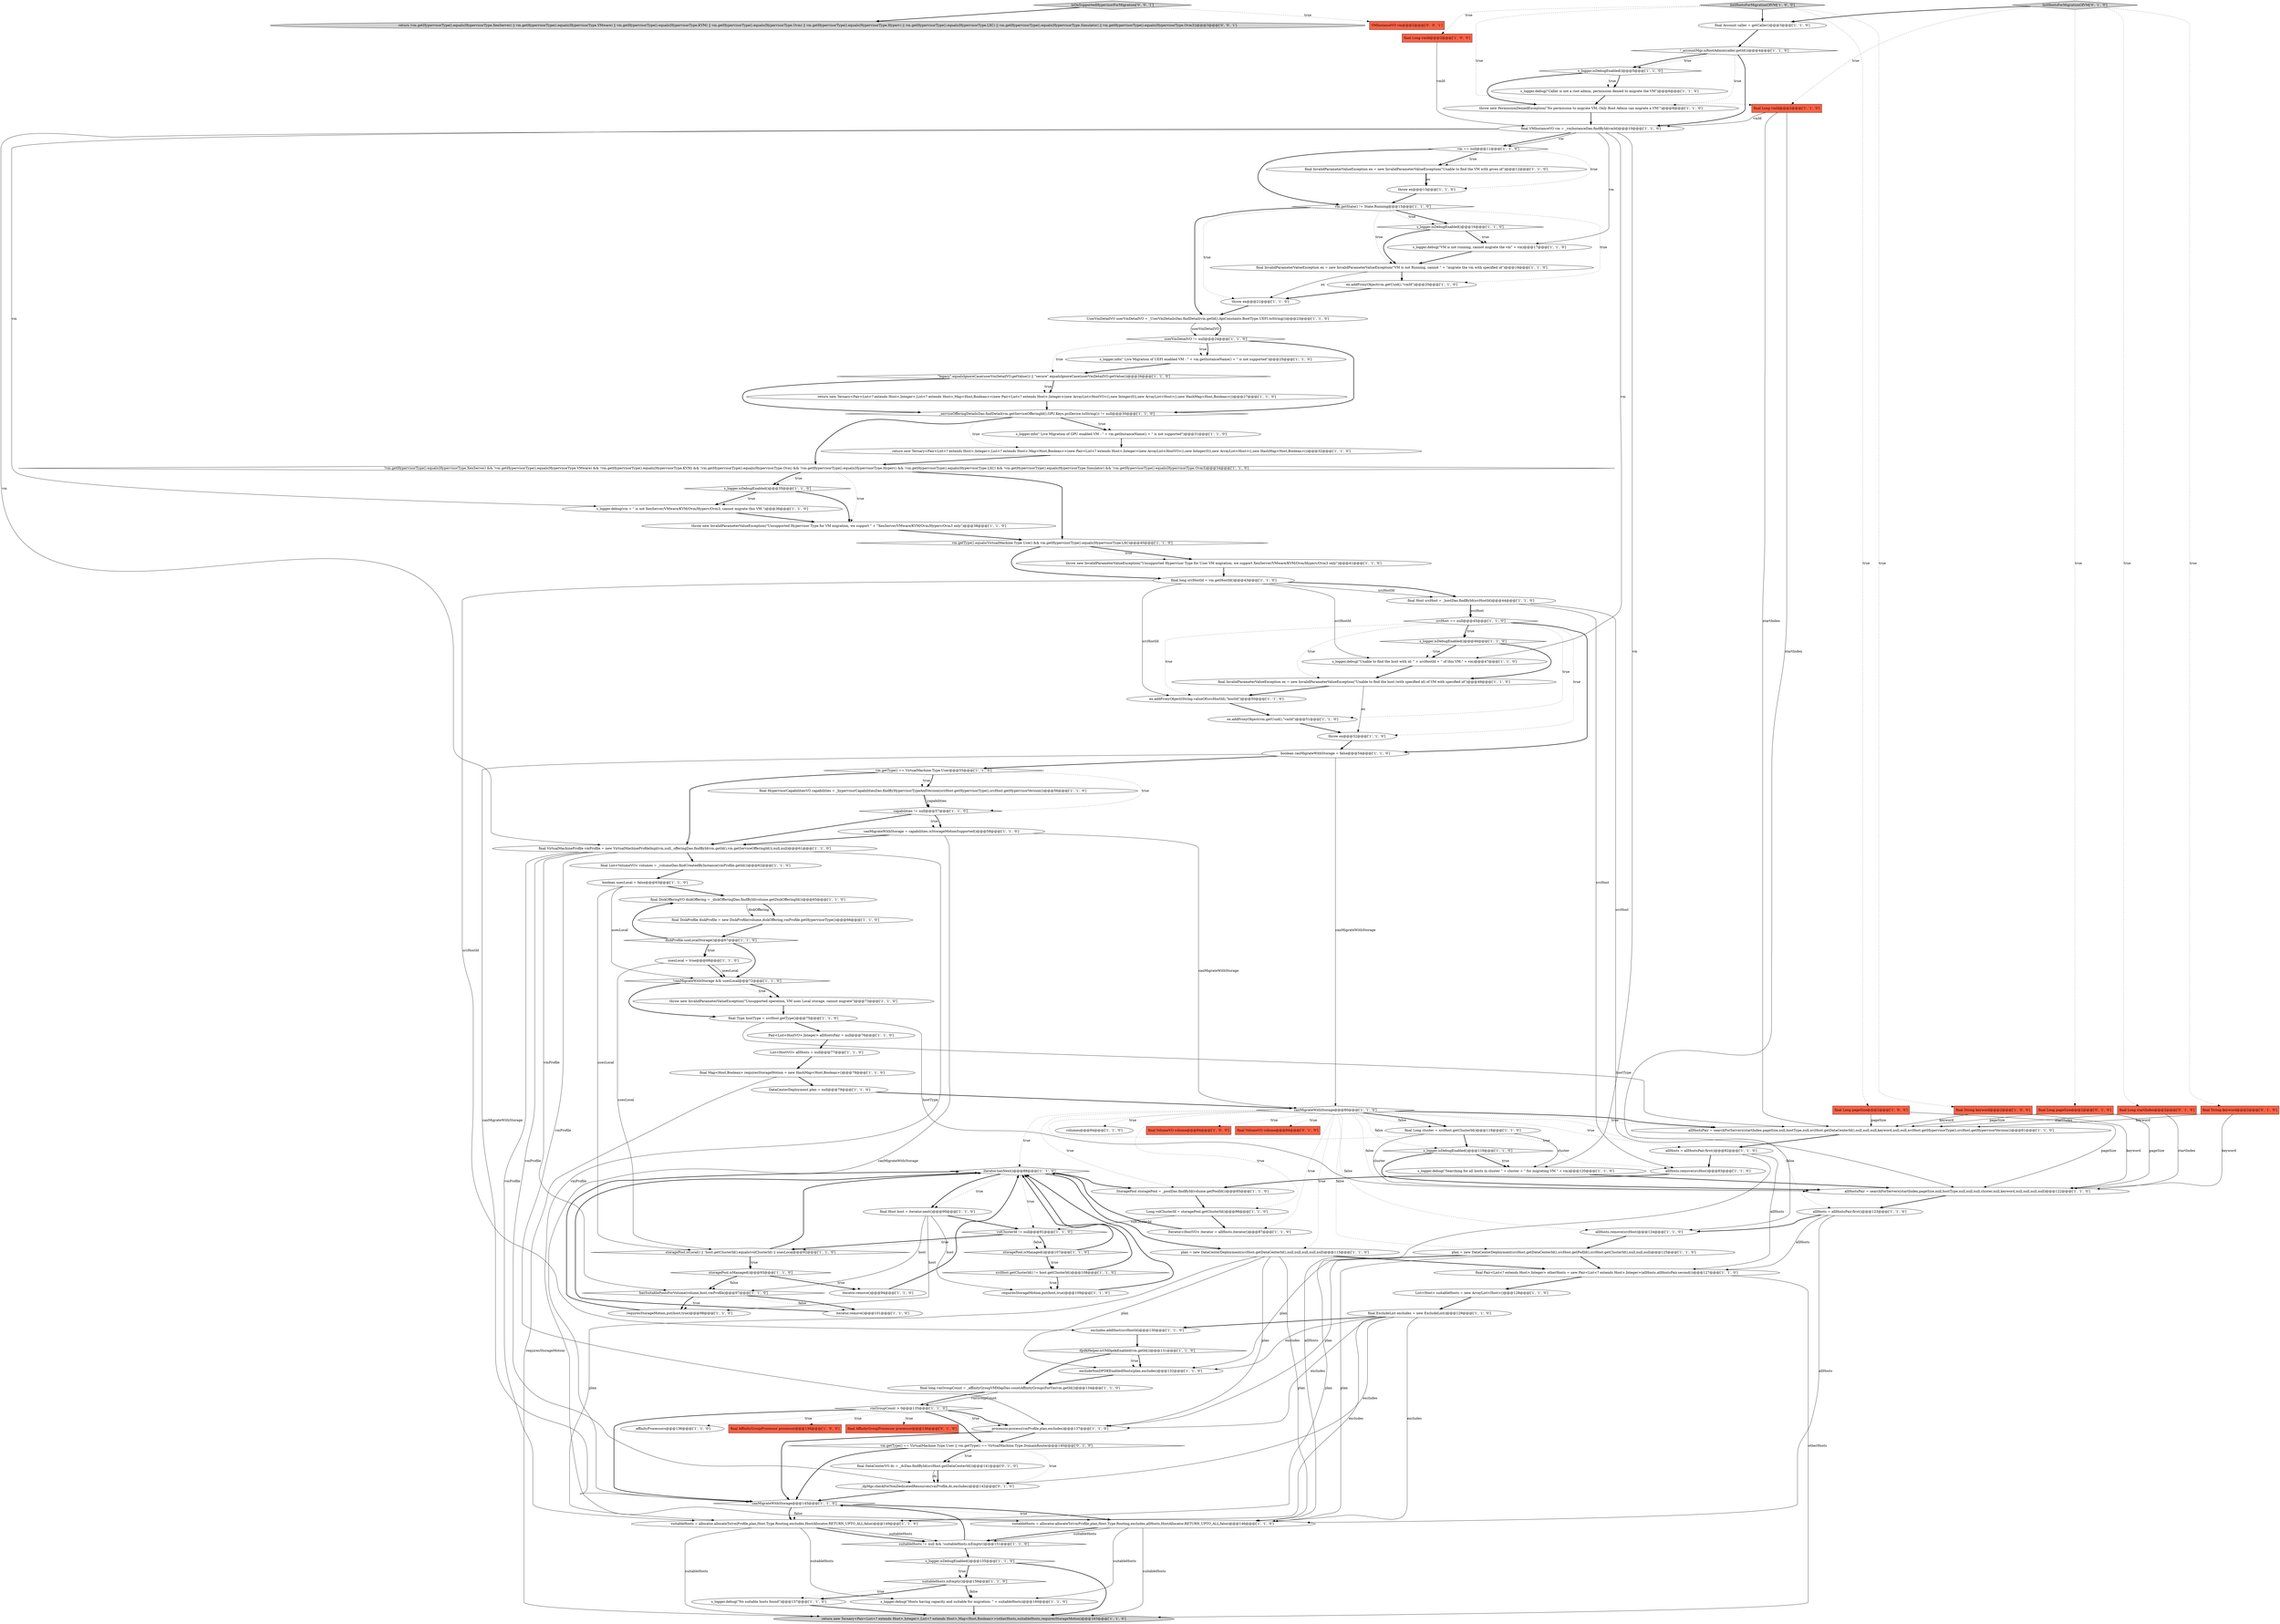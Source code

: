 digraph {
122 [style = filled, label = "return (vm.getHypervisorType().equals(HypervisorType.XenServer) || vm.getHypervisorType().equals(HypervisorType.VMware) || vm.getHypervisorType().equals(HypervisorType.KVM) || vm.getHypervisorType().equals(HypervisorType.Ovm) || vm.getHypervisorType().equals(HypervisorType.Hyperv) || vm.getHypervisorType().equals(HypervisorType.LXC) || vm.getHypervisorType().equals(HypervisorType.Simulator) || vm.getHypervisorType().equals(HypervisorType.Ovm3))@@@3@@@['0', '0', '1']", fillcolor = lightgray, shape = ellipse image = "AAA0AAABBB3BBB"];
89 [style = filled, label = "ex.addProxyObject(vm.getUuid(),\"vmId\")@@@51@@@['1', '1', '0']", fillcolor = white, shape = ellipse image = "AAA0AAABBB1BBB"];
103 [style = filled, label = "DataCenterDeployment plan = null@@@79@@@['1', '1', '0']", fillcolor = white, shape = ellipse image = "AAA0AAABBB1BBB"];
120 [style = filled, label = "VMInstanceVO vm@@@2@@@['0', '0', '1']", fillcolor = tomato, shape = box image = "AAA0AAABBB3BBB"];
18 [style = filled, label = "return new Ternary<Pair<List<? extends Host>,Integer>,List<? extends Host>,Map<Host,Boolean>>(new Pair<List<? extends Host>,Integer>(new ArrayList<HostVO>(),new Integer(0)),new ArrayList<Host>(),new HashMap<Host,Boolean>())@@@27@@@['1', '1', '0']", fillcolor = white, shape = ellipse image = "AAA0AAABBB1BBB"];
64 [style = filled, label = "allHosts.remove(srcHost)@@@124@@@['1', '1', '0']", fillcolor = white, shape = ellipse image = "AAA0AAABBB1BBB"];
1 [style = filled, label = "final Host host = iterator.next()@@@90@@@['1', '1', '0']", fillcolor = white, shape = ellipse image = "AAA0AAABBB1BBB"];
12 [style = filled, label = "final Pair<List<? extends Host>,Integer> otherHosts = new Pair<List<? extends Host>,Integer>(allHosts,allHostsPair.second())@@@127@@@['1', '1', '0']", fillcolor = white, shape = ellipse image = "AAA0AAABBB1BBB"];
110 [style = filled, label = "final List<VolumeVO> volumes = _volumeDao.findCreatedByInstance(vmProfile.getId())@@@62@@@['1', '1', '0']", fillcolor = white, shape = ellipse image = "AAA0AAABBB1BBB"];
97 [style = filled, label = "final VMInstanceVO vm = _vmInstanceDao.findById(vmId)@@@10@@@['1', '1', '0']", fillcolor = white, shape = ellipse image = "AAA0AAABBB1BBB"];
26 [style = filled, label = "vm.getType().equals(VirtualMachine.Type.User) && vm.getHypervisorType().equals(HypervisorType.LXC)@@@40@@@['1', '1', '0']", fillcolor = white, shape = diamond image = "AAA0AAABBB1BBB"];
106 [style = filled, label = "plan = new DataCenterDeployment(srcHost.getDataCenterId(),srcHost.getPodId(),srcHost.getClusterId(),null,null,null)@@@125@@@['1', '1', '0']", fillcolor = white, shape = ellipse image = "AAA0AAABBB1BBB"];
114 [style = filled, label = "final AffinityGroupProcessor processor@@@136@@@['0', '1', '0']", fillcolor = tomato, shape = box image = "AAA0AAABBB2BBB"];
16 [style = filled, label = "allHosts = allHostsPair.first()@@@123@@@['1', '1', '0']", fillcolor = white, shape = ellipse image = "AAA0AAABBB1BBB"];
33 [style = filled, label = "s_logger.isDebugEnabled()@@@5@@@['1', '1', '0']", fillcolor = white, shape = diamond image = "AAA0AAABBB1BBB"];
7 [style = filled, label = "srcHost.getClusterId() != host.getClusterId()@@@108@@@['1', '1', '0']", fillcolor = white, shape = diamond image = "AAA0AAABBB1BBB"];
58 [style = filled, label = "s_logger.debug(\"VM is not running, cannot migrate the vm\" + vm)@@@17@@@['1', '1', '0']", fillcolor = white, shape = ellipse image = "AAA0AAABBB1BBB"];
107 [style = filled, label = "iterator.hasNext()@@@88@@@['1', '1', '0']", fillcolor = white, shape = diamond image = "AAA0AAABBB1BBB"];
113 [style = filled, label = "final String keyword@@@2@@@['0', '1', '0']", fillcolor = tomato, shape = box image = "AAA0AAABBB2BBB"];
99 [style = filled, label = "throw new InvalidParameterValueException(\"Unsupported Hypervisor Type for User VM migration, we support XenServer/VMware/KVM/Ovm/Hyperv/Ovm3 only\")@@@41@@@['1', '1', '0']", fillcolor = white, shape = ellipse image = "AAA0AAABBB1BBB"];
77 [style = filled, label = "UserVmDetailVO userVmDetailVO = _UserVmDetailsDao.findDetail(vm.getId(),ApiConstants.BootType.UEFI.toString())@@@23@@@['1', '1', '0']", fillcolor = white, shape = ellipse image = "AAA0AAABBB1BBB"];
49 [style = filled, label = "s_logger.debug(\"Caller is not a root admin, permission denied to migrate the VM\")@@@6@@@['1', '1', '0']", fillcolor = white, shape = ellipse image = "AAA0AAABBB1BBB"];
84 [style = filled, label = "!canMigrateWithStorage && usesLocal@@@72@@@['1', '1', '0']", fillcolor = white, shape = diamond image = "AAA0AAABBB1BBB"];
5 [style = filled, label = "boolean canMigrateWithStorage = false@@@54@@@['1', '1', '0']", fillcolor = white, shape = ellipse image = "AAA0AAABBB1BBB"];
34 [style = filled, label = "final Account caller = getCaller()@@@3@@@['1', '1', '0']", fillcolor = white, shape = ellipse image = "AAA0AAABBB1BBB"];
75 [style = filled, label = "final ExcludeList excludes = new ExcludeList()@@@129@@@['1', '1', '0']", fillcolor = white, shape = ellipse image = "AAA0AAABBB1BBB"];
9 [style = filled, label = "final String keyword@@@2@@@['1', '0', '0']", fillcolor = tomato, shape = box image = "AAA0AAABBB1BBB"];
28 [style = filled, label = "List<Host> suitableHosts = new ArrayList<Host>()@@@128@@@['1', '1', '0']", fillcolor = white, shape = ellipse image = "AAA0AAABBB1BBB"];
72 [style = filled, label = "Pair<List<HostVO>,Integer> allHostsPair = null@@@76@@@['1', '1', '0']", fillcolor = white, shape = ellipse image = "AAA0AAABBB1BBB"];
82 [style = filled, label = "final InvalidParameterValueException ex = new InvalidParameterValueException(\"Unable to find the VM with given id\")@@@12@@@['1', '1', '0']", fillcolor = white, shape = ellipse image = "AAA0AAABBB1BBB"];
116 [style = filled, label = "vm.getType() == VirtualMachine.Type.User || vm.getType() == VirtualMachine.Type.DomainRouter@@@140@@@['0', '1', '0']", fillcolor = white, shape = diamond image = "AAA1AAABBB2BBB"];
3 [style = filled, label = "userVmDetailVO != null@@@24@@@['1', '1', '0']", fillcolor = white, shape = diamond image = "AAA0AAABBB1BBB"];
69 [style = filled, label = "vm.getState() != State.Running@@@15@@@['1', '1', '0']", fillcolor = white, shape = diamond image = "AAA0AAABBB1BBB"];
29 [style = filled, label = "final DiskOfferingVO diskOffering = _diskOfferingDao.findById(volume.getDiskOfferingId())@@@65@@@['1', '1', '0']", fillcolor = white, shape = ellipse image = "AAA0AAABBB1BBB"];
45 [style = filled, label = "\"legacy\".equalsIgnoreCase(userVmDetailVO.getValue()) || \"secure\".equalsIgnoreCase(userVmDetailVO.getValue())@@@26@@@['1', '1', '0']", fillcolor = white, shape = diamond image = "AAA0AAABBB1BBB"];
39 [style = filled, label = "return new Ternary<Pair<List<? extends Host>,Integer>,List<? extends Host>,Map<Host,Boolean>>(otherHosts,suitableHosts,requiresStorageMotion)@@@163@@@['1', '1', '0']", fillcolor = lightgray, shape = ellipse image = "AAA0AAABBB1BBB"];
70 [style = filled, label = "volumes@@@84@@@['1', '1', '0']", fillcolor = white, shape = ellipse image = "AAA0AAABBB1BBB"];
63 [style = filled, label = "final long vmGroupCount = _affinityGroupVMMapDao.countAffinityGroupsForVm(vm.getId())@@@134@@@['1', '1', '0']", fillcolor = white, shape = ellipse image = "AAA0AAABBB1BBB"];
117 [style = filled, label = "final Long startIndex@@@2@@@['0', '1', '0']", fillcolor = tomato, shape = box image = "AAA0AAABBB2BBB"];
56 [style = filled, label = "final VirtualMachineProfile vmProfile = new VirtualMachineProfileImpl(vm,null,_offeringDao.findById(vm.getId(),vm.getServiceOfferingId()),null,null)@@@61@@@['1', '1', '0']", fillcolor = white, shape = ellipse image = "AAA0AAABBB1BBB"];
68 [style = filled, label = "hasSuitablePoolsForVolume(volume,host,vmProfile)@@@97@@@['1', '1', '0']", fillcolor = white, shape = diamond image = "AAA0AAABBB1BBB"];
102 [style = filled, label = "final DiskProfile diskProfile = new DiskProfile(volume,diskOffering,vmProfile.getHypervisorType())@@@66@@@['1', '1', '0']", fillcolor = white, shape = ellipse image = "AAA0AAABBB1BBB"];
62 [style = filled, label = "throw ex@@@52@@@['1', '1', '0']", fillcolor = white, shape = ellipse image = "AAA0AAABBB1BBB"];
43 [style = filled, label = "excludes.addHost(srcHostId)@@@130@@@['1', '1', '0']", fillcolor = white, shape = ellipse image = "AAA0AAABBB1BBB"];
86 [style = filled, label = "iterator.remove()@@@94@@@['1', '1', '0']", fillcolor = white, shape = ellipse image = "AAA0AAABBB1BBB"];
79 [style = filled, label = "storagePool.isManaged()@@@93@@@['1', '1', '0']", fillcolor = white, shape = diamond image = "AAA0AAABBB1BBB"];
40 [style = filled, label = "suitableHosts != null && !suitableHosts.isEmpty()@@@151@@@['1', '1', '0']", fillcolor = white, shape = diamond image = "AAA0AAABBB1BBB"];
109 [style = filled, label = "s_logger.info(\" Live Migration of GPU enabled VM : \" + vm.getInstanceName() + \" is not supported\")@@@31@@@['1', '1', '0']", fillcolor = white, shape = ellipse image = "AAA0AAABBB1BBB"];
17 [style = filled, label = "_serviceOfferingDetailsDao.findDetail(vm.getServiceOfferingId(),GPU.Keys.pciDevice.toString()) != null@@@30@@@['1', '1', '0']", fillcolor = white, shape = diamond image = "AAA0AAABBB1BBB"];
98 [style = filled, label = "_affinityProcessors@@@136@@@['1', '1', '0']", fillcolor = white, shape = ellipse image = "AAA0AAABBB1BBB"];
66 [style = filled, label = "ex.addProxyObject(String.valueOf(srcHostId),\"hostId\")@@@50@@@['1', '1', '0']", fillcolor = white, shape = ellipse image = "AAA0AAABBB1BBB"];
54 [style = filled, label = "final Long vmId@@@2@@@['1', '0', '0']", fillcolor = tomato, shape = box image = "AAA0AAABBB1BBB"];
93 [style = filled, label = "requiresStorageMotion.put(host,true)@@@98@@@['1', '1', '0']", fillcolor = white, shape = ellipse image = "AAA0AAABBB1BBB"];
119 [style = filled, label = "final Long pageSize@@@2@@@['0', '1', '0']", fillcolor = tomato, shape = box image = "AAA0AAABBB2BBB"];
31 [style = filled, label = "throw ex@@@13@@@['1', '1', '0']", fillcolor = white, shape = ellipse image = "AAA0AAABBB1BBB"];
25 [style = filled, label = "StoragePool storagePool = _poolDao.findById(volume.getPoolId())@@@85@@@['1', '1', '0']", fillcolor = white, shape = ellipse image = "AAA0AAABBB1BBB"];
30 [style = filled, label = "listHostsForMigrationOfVM['1', '0', '0']", fillcolor = lightgray, shape = diamond image = "AAA0AAABBB1BBB"];
87 [style = filled, label = "s_logger.debug(\"Unable to find the host with id: \" + srcHostId + \" of this VM:\" + vm)@@@47@@@['1', '1', '0']", fillcolor = white, shape = ellipse image = "AAA0AAABBB1BBB"];
14 [style = filled, label = "canMigrateWithStorage@@@145@@@['1', '1', '0']", fillcolor = white, shape = diamond image = "AAA0AAABBB1BBB"];
74 [style = filled, label = "Iterator<HostVO> iterator = allHosts.iterator()@@@87@@@['1', '1', '0']", fillcolor = white, shape = ellipse image = "AAA0AAABBB1BBB"];
112 [style = filled, label = "final DataCenterVO dc = _dcDao.findById(srcHost.getDataCenterId())@@@141@@@['0', '1', '0']", fillcolor = white, shape = ellipse image = "AAA1AAABBB2BBB"];
105 [style = filled, label = "s_logger.debug(\"Hosts having capacity and suitable for migration: \" + suitableHosts)@@@160@@@['1', '1', '0']", fillcolor = white, shape = ellipse image = "AAA0AAABBB1BBB"];
59 [style = filled, label = "final VolumeVO volume@@@84@@@['1', '0', '0']", fillcolor = tomato, shape = box image = "AAA0AAABBB1BBB"];
32 [style = filled, label = "final Long pageSize@@@2@@@['1', '0', '0']", fillcolor = tomato, shape = box image = "AAA0AAABBB1BBB"];
101 [style = filled, label = "suitableHosts.isEmpty()@@@156@@@['1', '1', '0']", fillcolor = white, shape = diamond image = "AAA0AAABBB1BBB"];
41 [style = filled, label = "storagePool.isManaged()@@@107@@@['1', '1', '0']", fillcolor = white, shape = diamond image = "AAA0AAABBB1BBB"];
0 [style = filled, label = "s_logger.debug(\"Searching for all hosts in cluster \" + cluster + \" for migrating VM \" + vm)@@@120@@@['1', '1', '0']", fillcolor = white, shape = ellipse image = "AAA0AAABBB1BBB"];
42 [style = filled, label = "vmGroupCount > 0@@@135@@@['1', '1', '0']", fillcolor = white, shape = diamond image = "AAA0AAABBB1BBB"];
57 [style = filled, label = "vm == null@@@11@@@['1', '1', '0']", fillcolor = white, shape = diamond image = "AAA0AAABBB1BBB"];
38 [style = filled, label = "volClusterId != null@@@91@@@['1', '1', '0']", fillcolor = white, shape = diamond image = "AAA0AAABBB1BBB"];
11 [style = filled, label = "allHosts.remove(srcHost)@@@83@@@['1', '1', '0']", fillcolor = white, shape = ellipse image = "AAA0AAABBB1BBB"];
95 [style = filled, label = "s_logger.isDebugEnabled()@@@119@@@['1', '1', '0']", fillcolor = white, shape = diamond image = "AAA0AAABBB1BBB"];
76 [style = filled, label = "allHostsPair = searchForServers(startIndex,pageSize,null,hostType,null,srcHost.getDataCenterId(),null,null,null,keyword,null,null,srcHost.getHypervisorType(),srcHost.getHypervisorVersion())@@@81@@@['1', '1', '0']", fillcolor = white, shape = ellipse image = "AAA0AAABBB1BBB"];
22 [style = filled, label = "final AffinityGroupProcessor processor@@@136@@@['1', '0', '0']", fillcolor = tomato, shape = box image = "AAA0AAABBB1BBB"];
78 [style = filled, label = "final long srcHostId = vm.getHostId()@@@43@@@['1', '1', '0']", fillcolor = white, shape = ellipse image = "AAA0AAABBB1BBB"];
91 [style = filled, label = "final InvalidParameterValueException ex = new InvalidParameterValueException(\"Unable to find the host (with specified id) of VM with specified id\")@@@49@@@['1', '1', '0']", fillcolor = white, shape = ellipse image = "AAA0AAABBB1BBB"];
55 [style = filled, label = "suitableHosts = allocator.allocateTo(vmProfile,plan,Host.Type.Routing,excludes,allHosts,HostAllocator.RETURN_UPTO_ALL,false)@@@146@@@['1', '1', '0']", fillcolor = white, shape = ellipse image = "AAA0AAABBB1BBB"];
80 [style = filled, label = "s_logger.debug(vm + \" is not XenServer/VMware/KVM/Ovm/Hyperv/Ovm3, cannot migrate this VM.\")@@@36@@@['1', '1', '0']", fillcolor = white, shape = ellipse image = "AAA0AAABBB1BBB"];
6 [style = filled, label = "s_logger.isDebugEnabled()@@@35@@@['1', '1', '0']", fillcolor = white, shape = diamond image = "AAA0AAABBB1BBB"];
104 [style = filled, label = "canMigrateWithStorage@@@80@@@['1', '1', '0']", fillcolor = white, shape = diamond image = "AAA0AAABBB1BBB"];
37 [style = filled, label = "canMigrateWithStorage = capabilities.isStorageMotionSupported()@@@58@@@['1', '1', '0']", fillcolor = white, shape = ellipse image = "AAA0AAABBB1BBB"];
53 [style = filled, label = "s_logger.info(\" Live Migration of UEFI enabled VM : \" + vm.getInstanceName() + \" is not supported\")@@@25@@@['1', '1', '0']", fillcolor = white, shape = ellipse image = "AAA0AAABBB1BBB"];
44 [style = filled, label = "s_logger.isDebugEnabled()@@@46@@@['1', '1', '0']", fillcolor = white, shape = diamond image = "AAA0AAABBB1BBB"];
47 [style = filled, label = "s_logger.isDebugEnabled()@@@155@@@['1', '1', '0']", fillcolor = white, shape = diamond image = "AAA0AAABBB1BBB"];
48 [style = filled, label = "vm.getType() == VirtualMachine.Type.User@@@55@@@['1', '1', '0']", fillcolor = white, shape = diamond image = "AAA0AAABBB1BBB"];
27 [style = filled, label = "!_accountMgr.isRootAdmin(caller.getId())@@@4@@@['1', '1', '0']", fillcolor = white, shape = diamond image = "AAA0AAABBB1BBB"];
65 [style = filled, label = "final Map<Host,Boolean> requiresStorageMotion = new HashMap<Host,Boolean>()@@@78@@@['1', '1', '0']", fillcolor = white, shape = ellipse image = "AAA0AAABBB1BBB"];
20 [style = filled, label = "diskProfile.useLocalStorage()@@@67@@@['1', '1', '0']", fillcolor = white, shape = diamond image = "AAA0AAABBB1BBB"];
35 [style = filled, label = "allHosts = allHostsPair.first()@@@82@@@['1', '1', '0']", fillcolor = white, shape = ellipse image = "AAA0AAABBB1BBB"];
46 [style = filled, label = "final InvalidParameterValueException ex = new InvalidParameterValueException(\"VM is not Running, cannot \" + \"migrate the vm with specified id\")@@@19@@@['1', '1', '0']", fillcolor = white, shape = ellipse image = "AAA0AAABBB1BBB"];
24 [style = filled, label = "suitableHosts = allocator.allocateTo(vmProfile,plan,Host.Type.Routing,excludes,HostAllocator.RETURN_UPTO_ALL,false)@@@149@@@['1', '1', '0']", fillcolor = white, shape = ellipse image = "AAA0AAABBB1BBB"];
36 [style = filled, label = "s_logger.debug(\"No suitable hosts found\")@@@157@@@['1', '1', '0']", fillcolor = white, shape = ellipse image = "AAA0AAABBB1BBB"];
2 [style = filled, label = "plan = new DataCenterDeployment(srcHost.getDataCenterId(),null,null,null,null,null)@@@115@@@['1', '1', '0']", fillcolor = white, shape = ellipse image = "AAA0AAABBB1BBB"];
90 [style = filled, label = "final Type hostType = srcHost.getType()@@@75@@@['1', '1', '0']", fillcolor = white, shape = ellipse image = "AAA0AAABBB1BBB"];
115 [style = filled, label = "_dpMgr.checkForNonDedicatedResources(vmProfile,dc,excludes)@@@142@@@['0', '1', '0']", fillcolor = white, shape = ellipse image = "AAA1AAABBB2BBB"];
13 [style = filled, label = "Long volClusterId = storagePool.getClusterId()@@@86@@@['1', '1', '0']", fillcolor = white, shape = ellipse image = "AAA0AAABBB1BBB"];
73 [style = filled, label = "dpdkHelper.isVMDpdkEnabled(vm.getId())@@@131@@@['1', '1', '0']", fillcolor = white, shape = diamond image = "AAA0AAABBB1BBB"];
19 [style = filled, label = "final Long cluster = srcHost.getClusterId()@@@118@@@['1', '1', '0']", fillcolor = white, shape = ellipse image = "AAA0AAABBB1BBB"];
121 [style = filled, label = "isOnSupportedHypevisorForMigration['0', '0', '1']", fillcolor = lightgray, shape = diamond image = "AAA0AAABBB3BBB"];
111 [style = filled, label = "final VolumeVO volume@@@84@@@['0', '1', '0']", fillcolor = tomato, shape = box image = "AAA0AAABBB2BBB"];
88 [style = filled, label = "ex.addProxyObject(vm.getUuid(),\"vmId\")@@@20@@@['1', '1', '0']", fillcolor = white, shape = ellipse image = "AAA0AAABBB1BBB"];
60 [style = filled, label = "List<HostVO> allHosts = null@@@77@@@['1', '1', '0']", fillcolor = white, shape = ellipse image = "AAA0AAABBB1BBB"];
100 [style = filled, label = "usesLocal = true@@@68@@@['1', '1', '0']", fillcolor = white, shape = ellipse image = "AAA0AAABBB1BBB"];
50 [style = filled, label = "processor.process(vmProfile,plan,excludes)@@@137@@@['1', '1', '0']", fillcolor = white, shape = ellipse image = "AAA0AAABBB1BBB"];
23 [style = filled, label = "!vm.getHypervisorType().equals(HypervisorType.XenServer) && !vm.getHypervisorType().equals(HypervisorType.VMware) && !vm.getHypervisorType().equals(HypervisorType.KVM) && !vm.getHypervisorType().equals(HypervisorType.Ovm) && !vm.getHypervisorType().equals(HypervisorType.Hyperv) && !vm.getHypervisorType().equals(HypervisorType.LXC) && !vm.getHypervisorType().equals(HypervisorType.Simulator) && !vm.getHypervisorType().equals(HypervisorType.Ovm3)@@@34@@@['1', '1', '0']", fillcolor = white, shape = diamond image = "AAA0AAABBB1BBB"];
118 [style = filled, label = "listHostsForMigrationOfVM['0', '1', '0']", fillcolor = lightgray, shape = diamond image = "AAA0AAABBB2BBB"];
85 [style = filled, label = "srcHost == null@@@45@@@['1', '1', '0']", fillcolor = white, shape = diamond image = "AAA0AAABBB1BBB"];
21 [style = filled, label = "final Host srcHost = _hostDao.findById(srcHostId)@@@44@@@['1', '1', '0']", fillcolor = white, shape = ellipse image = "AAA0AAABBB1BBB"];
81 [style = filled, label = "final Long vmId@@@2@@@['1', '1', '0']", fillcolor = tomato, shape = box image = "AAA0AAABBB1BBB"];
92 [style = filled, label = "s_logger.isDebugEnabled()@@@16@@@['1', '1', '0']", fillcolor = white, shape = diamond image = "AAA0AAABBB1BBB"];
52 [style = filled, label = "throw new PermissionDeniedException(\"No permission to migrate VM, Only Root Admin can migrate a VM!\")@@@8@@@['1', '1', '0']", fillcolor = white, shape = ellipse image = "AAA0AAABBB1BBB"];
4 [style = filled, label = "return new Ternary<Pair<List<? extends Host>,Integer>,List<? extends Host>,Map<Host,Boolean>>(new Pair<List<? extends Host>,Integer>(new ArrayList<HostVO>(),new Integer(0)),new ArrayList<Host>(),new HashMap<Host,Boolean>())@@@32@@@['1', '1', '0']", fillcolor = white, shape = ellipse image = "AAA0AAABBB1BBB"];
94 [style = filled, label = "requiresStorageMotion.put(host,true)@@@109@@@['1', '1', '0']", fillcolor = white, shape = ellipse image = "AAA0AAABBB1BBB"];
10 [style = filled, label = "throw ex@@@21@@@['1', '1', '0']", fillcolor = white, shape = ellipse image = "AAA0AAABBB1BBB"];
71 [style = filled, label = "iterator.remove()@@@101@@@['1', '1', '0']", fillcolor = white, shape = ellipse image = "AAA0AAABBB1BBB"];
51 [style = filled, label = "allHostsPair = searchForServers(startIndex,pageSize,null,hostType,null,null,null,cluster,null,keyword,null,null,null,null)@@@122@@@['1', '1', '0']", fillcolor = white, shape = ellipse image = "AAA0AAABBB1BBB"];
15 [style = filled, label = "boolean usesLocal = false@@@63@@@['1', '1', '0']", fillcolor = white, shape = ellipse image = "AAA0AAABBB1BBB"];
61 [style = filled, label = "throw new InvalidParameterValueException(\"Unsupported Hypervisor Type for VM migration, we support \" + \"XenServer/VMware/KVM/Ovm/Hyperv/Ovm3 only\")@@@38@@@['1', '1', '0']", fillcolor = white, shape = ellipse image = "AAA0AAABBB1BBB"];
108 [style = filled, label = "capabilities != null@@@57@@@['1', '1', '0']", fillcolor = white, shape = diamond image = "AAA0AAABBB1BBB"];
8 [style = filled, label = "throw new InvalidParameterValueException(\"Unsupported operation, VM uses Local storage, cannot migrate\")@@@73@@@['1', '1', '0']", fillcolor = white, shape = ellipse image = "AAA0AAABBB1BBB"];
67 [style = filled, label = "final HypervisorCapabilitiesVO capabilities = _hypervisorCapabilitiesDao.findByHypervisorTypeAndVersion(srcHost.getHypervisorType(),srcHost.getHypervisorVersion())@@@56@@@['1', '1', '0']", fillcolor = white, shape = ellipse image = "AAA0AAABBB1BBB"];
83 [style = filled, label = "storagePool.isLocal() || !host.getClusterId().equals(volClusterId) || usesLocal@@@92@@@['1', '1', '0']", fillcolor = white, shape = diamond image = "AAA0AAABBB1BBB"];
96 [style = filled, label = "excludeNonDPDKEnabledHosts(plan,excludes)@@@132@@@['1', '1', '0']", fillcolor = white, shape = ellipse image = "AAA0AAABBB1BBB"];
83->79 [style = bold, label=""];
19->95 [style = bold, label=""];
73->96 [style = bold, label=""];
56->115 [style = solid, label="vmProfile"];
42->22 [style = dotted, label="true"];
21->85 [style = bold, label=""];
12->28 [style = bold, label=""];
65->103 [style = bold, label=""];
2->24 [style = solid, label="plan"];
13->74 [style = bold, label=""];
82->31 [style = solid, label="ex"];
67->108 [style = bold, label=""];
55->105 [style = solid, label="suitableHosts"];
33->52 [style = bold, label=""];
69->46 [style = dotted, label="true"];
69->92 [style = bold, label=""];
7->94 [style = bold, label=""];
81->76 [style = solid, label="startIndex"];
85->89 [style = dotted, label="true"];
27->97 [style = bold, label=""];
84->8 [style = dotted, label="true"];
66->89 [style = bold, label=""];
108->37 [style = dotted, label="true"];
106->24 [style = solid, label="plan"];
82->31 [style = bold, label=""];
21->11 [style = solid, label="srcHost"];
99->78 [style = bold, label=""];
77->3 [style = bold, label=""];
107->2 [style = bold, label=""];
38->41 [style = bold, label=""];
90->51 [style = solid, label="hostType"];
112->115 [style = bold, label=""];
7->107 [style = bold, label=""];
86->107 [style = bold, label=""];
14->24 [style = bold, label=""];
17->4 [style = dotted, label="true"];
13->38 [style = solid, label="volClusterId"];
88->10 [style = bold, label=""];
42->50 [style = bold, label=""];
20->100 [style = bold, label=""];
42->114 [style = dotted, label="true"];
75->96 [style = solid, label="excludes"];
101->105 [style = bold, label=""];
48->56 [style = bold, label=""];
3->17 [style = bold, label=""];
69->88 [style = dotted, label="true"];
72->60 [style = bold, label=""];
14->55 [style = dotted, label="true"];
83->107 [style = bold, label=""];
107->1 [style = dotted, label="true"];
6->80 [style = bold, label=""];
24->39 [style = solid, label="suitableHosts"];
97->87 [style = solid, label="vm"];
104->107 [style = dotted, label="true"];
107->25 [style = bold, label=""];
25->13 [style = bold, label=""];
90->72 [style = bold, label=""];
104->76 [style = dotted, label="true"];
42->98 [style = dotted, label="true"];
30->81 [style = dotted, label="true"];
63->42 [style = solid, label="vmGroupCount"];
17->23 [style = bold, label=""];
4->23 [style = bold, label=""];
78->43 [style = solid, label="srcHostId"];
50->14 [style = bold, label=""];
49->52 [style = bold, label=""];
57->69 [style = bold, label=""];
55->40 [style = bold, label=""];
100->84 [style = bold, label=""];
97->56 [style = solid, label="vm"];
97->57 [style = bold, label=""];
69->10 [style = dotted, label="true"];
104->95 [style = dotted, label="false"];
30->54 [style = dotted, label="true"];
32->76 [style = solid, label="pageSize"];
75->55 [style = solid, label="excludes"];
44->87 [style = bold, label=""];
75->24 [style = solid, label="excludes"];
109->4 [style = bold, label=""];
110->15 [style = bold, label=""];
52->97 [style = bold, label=""];
57->82 [style = bold, label=""];
15->83 [style = solid, label="usesLocal"];
97->80 [style = solid, label="vm"];
62->5 [style = bold, label=""];
84->90 [style = bold, label=""];
17->109 [style = bold, label=""];
118->113 [style = dotted, label="true"];
101->36 [style = dotted, label="true"];
80->61 [style = bold, label=""];
40->47 [style = bold, label=""];
27->33 [style = bold, label=""];
85->5 [style = bold, label=""];
55->40 [style = solid, label="suitableHosts"];
104->74 [style = dotted, label="true"];
104->59 [style = dotted, label="true"];
21->85 [style = solid, label="srcHost"];
48->67 [style = dotted, label="true"];
118->34 [style = bold, label=""];
6->61 [style = bold, label=""];
116->14 [style = bold, label=""];
92->46 [style = bold, label=""];
37->56 [style = bold, label=""];
56->50 [style = solid, label="vmProfile"];
115->14 [style = bold, label=""];
47->39 [style = bold, label=""];
121->122 [style = bold, label=""];
104->51 [style = dotted, label="false"];
75->43 [style = bold, label=""];
92->58 [style = bold, label=""];
116->112 [style = dotted, label="true"];
85->44 [style = bold, label=""];
104->16 [style = dotted, label="false"];
119->76 [style = solid, label="pageSize"];
23->26 [style = bold, label=""];
30->32 [style = dotted, label="true"];
76->35 [style = bold, label=""];
85->62 [style = dotted, label="true"];
117->76 [style = solid, label="startIndex"];
116->112 [style = bold, label=""];
81->97 [style = solid, label="vmId"];
108->56 [style = bold, label=""];
2->50 [style = solid, label="plan"];
14->24 [style = dotted, label="false"];
104->64 [style = dotted, label="false"];
79->86 [style = bold, label=""];
2->96 [style = solid, label="plan"];
7->94 [style = dotted, label="true"];
23->61 [style = dotted, label="true"];
106->50 [style = solid, label="plan"];
3->45 [style = dotted, label="true"];
37->14 [style = solid, label="canMigrateWithStorage"];
28->75 [style = bold, label=""];
118->119 [style = dotted, label="true"];
38->41 [style = dotted, label="false"];
121->120 [style = dotted, label="true"];
57->82 [style = dotted, label="true"];
104->35 [style = dotted, label="true"];
32->51 [style = solid, label="pageSize"];
84->8 [style = bold, label=""];
46->10 [style = solid, label="ex"];
20->29 [style = bold, label=""];
78->87 [style = solid, label="srcHostId"];
97->57 [style = solid, label="vm"];
1->68 [style = solid, label="host"];
69->77 [style = bold, label=""];
104->76 [style = bold, label=""];
51->16 [style = bold, label=""];
63->42 [style = bold, label=""];
45->18 [style = dotted, label="true"];
107->38 [style = dotted, label="true"];
35->11 [style = bold, label=""];
55->39 [style = solid, label="suitableHosts"];
54->97 [style = solid, label="vmId"];
95->51 [style = bold, label=""];
33->49 [style = bold, label=""];
19->0 [style = solid, label="cluster"];
117->51 [style = solid, label="startIndex"];
85->91 [style = dotted, label="true"];
95->0 [style = bold, label=""];
116->115 [style = dotted, label="true"];
47->101 [style = bold, label=""];
100->84 [style = solid, label="usesLocal"];
64->106 [style = bold, label=""];
11->25 [style = bold, label=""];
15->29 [style = bold, label=""];
35->55 [style = solid, label="allHosts"];
79->68 [style = dotted, label="false"];
24->40 [style = bold, label=""];
23->6 [style = dotted, label="true"];
15->84 [style = solid, label="usesLocal"];
30->34 [style = bold, label=""];
41->107 [style = bold, label=""];
105->39 [style = bold, label=""];
68->93 [style = bold, label=""];
104->106 [style = dotted, label="false"];
33->49 [style = dotted, label="true"];
106->12 [style = bold, label=""];
68->71 [style = dotted, label="false"];
78->21 [style = bold, label=""];
103->104 [style = bold, label=""];
104->111 [style = dotted, label="true"];
104->25 [style = dotted, label="true"];
106->55 [style = solid, label="plan"];
10->77 [style = bold, label=""];
68->71 [style = bold, label=""];
31->69 [style = bold, label=""];
75->115 [style = solid, label="excludes"];
29->102 [style = bold, label=""];
73->63 [style = bold, label=""];
104->70 [style = dotted, label="true"];
90->76 [style = solid, label="hostType"];
97->0 [style = solid, label="vm"];
5->104 [style = solid, label="canMigrateWithStorage"];
67->108 [style = solid, label="capabilities"];
27->33 [style = dotted, label="true"];
101->105 [style = dotted, label="false"];
24->40 [style = solid, label="suitableHosts"];
71->107 [style = bold, label=""];
23->6 [style = bold, label=""];
41->7 [style = dotted, label="true"];
48->67 [style = bold, label=""];
27->52 [style = dotted, label="true"];
26->99 [style = bold, label=""];
91->66 [style = bold, label=""];
53->45 [style = bold, label=""];
56->110 [style = bold, label=""];
85->66 [style = dotted, label="true"];
104->2 [style = dotted, label="true"];
57->31 [style = dotted, label="true"];
104->13 [style = dotted, label="true"];
45->18 [style = bold, label=""];
38->83 [style = bold, label=""];
104->11 [style = dotted, label="true"];
118->81 [style = dotted, label="true"];
106->96 [style = solid, label="plan"];
12->39 [style = solid, label="otherHosts"];
42->14 [style = bold, label=""];
30->9 [style = dotted, label="true"];
21->64 [style = solid, label="srcHost"];
2->55 [style = solid, label="plan"];
74->107 [style = bold, label=""];
78->21 [style = solid, label="srcHostId"];
3->53 [style = bold, label=""];
42->116 [style = bold, label=""];
102->20 [style = bold, label=""];
81->51 [style = solid, label="startIndex"];
104->19 [style = bold, label=""];
108->37 [style = bold, label=""];
1->94 [style = solid, label="host"];
89->62 [style = bold, label=""];
16->64 [style = bold, label=""];
75->50 [style = solid, label="excludes"];
60->65 [style = bold, label=""];
107->1 [style = bold, label=""];
20->100 [style = dotted, label="true"];
19->51 [style = solid, label="cluster"];
119->51 [style = solid, label="pageSize"];
77->3 [style = solid, label="userVmDetailVO"];
5->14 [style = solid, label="canMigrateWithStorage"];
113->76 [style = solid, label="keyword"];
14->55 [style = bold, label=""];
93->107 [style = bold, label=""];
0->51 [style = bold, label=""];
37->104 [style = solid, label="canMigrateWithStorage"];
29->102 [style = solid, label="diskOffering"];
97->58 [style = solid, label="vm"];
95->0 [style = dotted, label="true"];
48->108 [style = dotted, label="true"];
3->53 [style = dotted, label="true"];
78->66 [style = solid, label="srcHostId"];
35->12 [style = solid, label="allHosts"];
61->26 [style = bold, label=""];
17->109 [style = dotted, label="true"];
83->79 [style = dotted, label="true"];
100->83 [style = solid, label="usesLocal"];
20->84 [style = bold, label=""];
96->63 [style = bold, label=""];
104->19 [style = dotted, label="false"];
118->117 [style = dotted, label="true"];
9->76 [style = solid, label="keyword"];
58->46 [style = bold, label=""];
38->83 [style = dotted, label="true"];
73->96 [style = dotted, label="true"];
44->87 [style = dotted, label="true"];
6->80 [style = dotted, label="true"];
94->107 [style = bold, label=""];
113->51 [style = solid, label="keyword"];
43->73 [style = bold, label=""];
56->55 [style = solid, label="vmProfile"];
40->14 [style = bold, label=""];
50->116 [style = bold, label=""];
56->24 [style = solid, label="vmProfile"];
68->93 [style = dotted, label="true"];
44->91 [style = bold, label=""];
87->91 [style = bold, label=""];
79->86 [style = dotted, label="true"];
9->51 [style = solid, label="keyword"];
26->99 [style = dotted, label="true"];
47->101 [style = dotted, label="true"];
41->7 [style = bold, label=""];
16->12 [style = solid, label="allHosts"];
46->88 [style = bold, label=""];
45->17 [style = bold, label=""];
26->78 [style = bold, label=""];
5->48 [style = bold, label=""];
56->68 [style = solid, label="vmProfile"];
85->44 [style = dotted, label="true"];
112->115 [style = solid, label="dc"];
91->62 [style = solid, label="ex"];
1->38 [style = bold, label=""];
18->17 [style = bold, label=""];
65->39 [style = solid, label="requiresStorageMotion"];
101->36 [style = bold, label=""];
79->68 [style = bold, label=""];
1->93 [style = solid, label="host"];
16->55 [style = solid, label="allHosts"];
69->92 [style = dotted, label="true"];
42->50 [style = dotted, label="true"];
36->39 [style = bold, label=""];
2->12 [style = bold, label=""];
8->90 [style = bold, label=""];
24->105 [style = solid, label="suitableHosts"];
92->58 [style = dotted, label="true"];
34->27 [style = bold, label=""];
}

